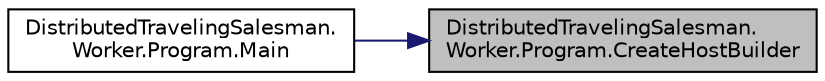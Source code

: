digraph "DistributedTravelingSalesman.Worker.Program.CreateHostBuilder"
{
 // INTERACTIVE_SVG=YES
 // LATEX_PDF_SIZE
  edge [fontname="Helvetica",fontsize="10",labelfontname="Helvetica",labelfontsize="10"];
  node [fontname="Helvetica",fontsize="10",shape=record];
  rankdir="RL";
  Node1 [label="DistributedTravelingSalesman.\lWorker.Program.CreateHostBuilder",height=0.2,width=0.4,color="black", fillcolor="grey75", style="filled", fontcolor="black",tooltip=" "];
  Node1 -> Node2 [dir="back",color="midnightblue",fontsize="10",style="solid",fontname="Helvetica"];
  Node2 [label="DistributedTravelingSalesman.\lWorker.Program.Main",height=0.2,width=0.4,color="black", fillcolor="white", style="filled",URL="$class_distributed_traveling_salesman_1_1_worker_1_1_program.html#aa5e269c355c9b8eb7d243a1f914d7c84",tooltip=" "];
}
